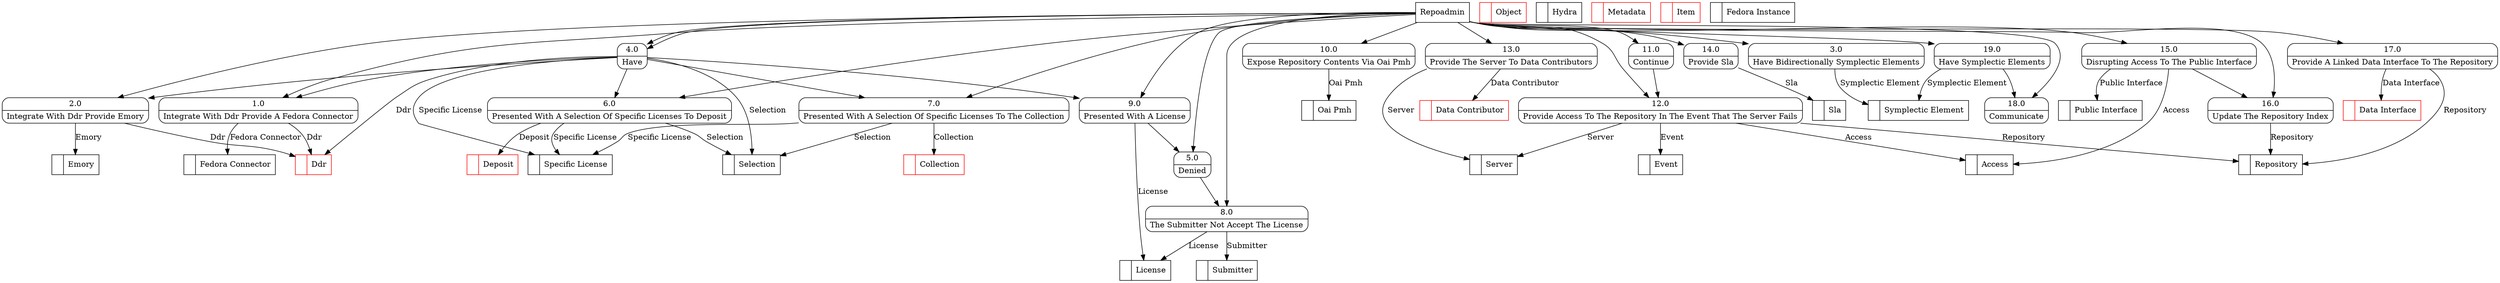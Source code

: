digraph dfd2{ 
node[shape=record]
200 [label="<f0>  |<f1> Symplectic Element " ];
201 [label="<f0>  |<f1> Fedora Connector " ];
202 [label="<f0>  |<f1> Ddr " color=red];
203 [label="<f0>  |<f1> Object " color=red];
204 [label="<f0>  |<f1> Hydra " ];
205 [label="<f0>  |<f1> Emory " ];
206 [label="<f0>  |<f1> Selection " ];
207 [label="<f0>  |<f1> Submitter " ];
208 [label="<f0>  |<f1> Collection " color=red];
209 [label="<f0>  |<f1> Specific License " ];
210 [label="<f0>  |<f1> License " ];
211 [label="<f0>  |<f1> Deposit " color=red];
212 [label="<f0>  |<f1> Metadata " color=red];
213 [label="<f0>  |<f1> Item " color=red];
214 [label="<f0>  |<f1> Access " ];
215 [label="<f0>  |<f1> Server " ];
216 [label="<f0>  |<f1> Repository " ];
217 [label="<f0>  |<f1> Event " ];
218 [label="<f0>  |<f1> Sla " ];
219 [label="<f0>  |<f1> Public Interface " ];
220 [label="<f0>  |<f1> Fedora Instance " ];
221 [label="<f0>  |<f1> Oai Pmh " ];
222 [label="<f0>  |<f1> Data Contributor " color=red];
223 [label="<f0>  |<f1> Data Interface " color=red];
224 [label="Repoadmin" shape=box];
225 [label="{<f0> 1.0|<f1> Integrate With Ddr Provide A Fedora Connector }" shape=Mrecord];
226 [label="{<f0> 2.0|<f1> Integrate With Ddr Provide Emory }" shape=Mrecord];
227 [label="{<f0> 3.0|<f1> Have Bidirectionally Symplectic Elements }" shape=Mrecord];
228 [label="{<f0> 4.0|<f1> Have }" shape=Mrecord];
229 [label="{<f0> 5.0|<f1> Denied }" shape=Mrecord];
230 [label="{<f0> 6.0|<f1> Presented With A Selection Of Specific Licenses To Deposit }" shape=Mrecord];
231 [label="{<f0> 7.0|<f1> Presented With A Selection Of Specific Licenses To The Collection }" shape=Mrecord];
232 [label="{<f0> 8.0|<f1> The Submitter Not Accept The License }" shape=Mrecord];
233 [label="{<f0> 9.0|<f1> Presented With A License }" shape=Mrecord];
234 [label="{<f0> 10.0|<f1> Expose Repository Contents Via Oai Pmh }" shape=Mrecord];
235 [label="{<f0> 11.0|<f1> Continue }" shape=Mrecord];
236 [label="{<f0> 12.0|<f1> Provide Access To The Repository In The Event That The Server Fails }" shape=Mrecord];
237 [label="{<f0> 13.0|<f1> Provide The Server To Data Contributors }" shape=Mrecord];
238 [label="{<f0> 14.0|<f1> Provide Sla }" shape=Mrecord];
239 [label="{<f0> 15.0|<f1> Disrupting Access To The Public Interface }" shape=Mrecord];
240 [label="{<f0> 16.0|<f1> Update The Repository Index }" shape=Mrecord];
241 [label="{<f0> 17.0|<f1> Provide A Linked Data Interface To The Repository }" shape=Mrecord];
242 [label="{<f0> 18.0|<f1> Communicate }" shape=Mrecord];
243 [label="{<f0> 19.0|<f1> Have Symplectic Elements }" shape=Mrecord];
224 -> 225
224 -> 226
224 -> 227
224 -> 228
224 -> 228
224 -> 229
224 -> 230
224 -> 231
224 -> 232
224 -> 233
224 -> 234
224 -> 235
224 -> 236
224 -> 237
224 -> 238
224 -> 239
224 -> 240
224 -> 241
224 -> 242
224 -> 243
225 -> 202 [label="Ddr"]
225 -> 201 [label="Fedora Connector"]
226 -> 205 [label="Emory"]
226 -> 202 [label="Ddr"]
227 -> 200 [label="Symplectic Element"]
228 -> 225
228 -> 226
228 -> 230
228 -> 231
228 -> 233
228 -> 202 [label="Ddr"]
228 -> 209 [label="Specific License"]
228 -> 206 [label="Selection"]
229 -> 232
230 -> 211 [label="Deposit"]
230 -> 209 [label="Specific License"]
230 -> 206 [label="Selection"]
231 -> 206 [label="Selection"]
231 -> 209 [label="Specific License"]
231 -> 208 [label="Collection"]
232 -> 207 [label="Submitter"]
232 -> 210 [label="License"]
233 -> 229
233 -> 210 [label="License"]
234 -> 221 [label="Oai Pmh"]
235 -> 236
236 -> 214 [label="Access"]
236 -> 216 [label="Repository"]
236 -> 217 [label="Event"]
236 -> 215 [label="Server"]
237 -> 222 [label="Data Contributor"]
237 -> 215 [label="Server"]
238 -> 218 [label="Sla"]
239 -> 240
239 -> 219 [label="Public Interface"]
239 -> 214 [label="Access"]
240 -> 216 [label="Repository"]
241 -> 223 [label="Data Interface"]
241 -> 216 [label="Repository"]
243 -> 242
243 -> 200 [label="Symplectic Element"]
}